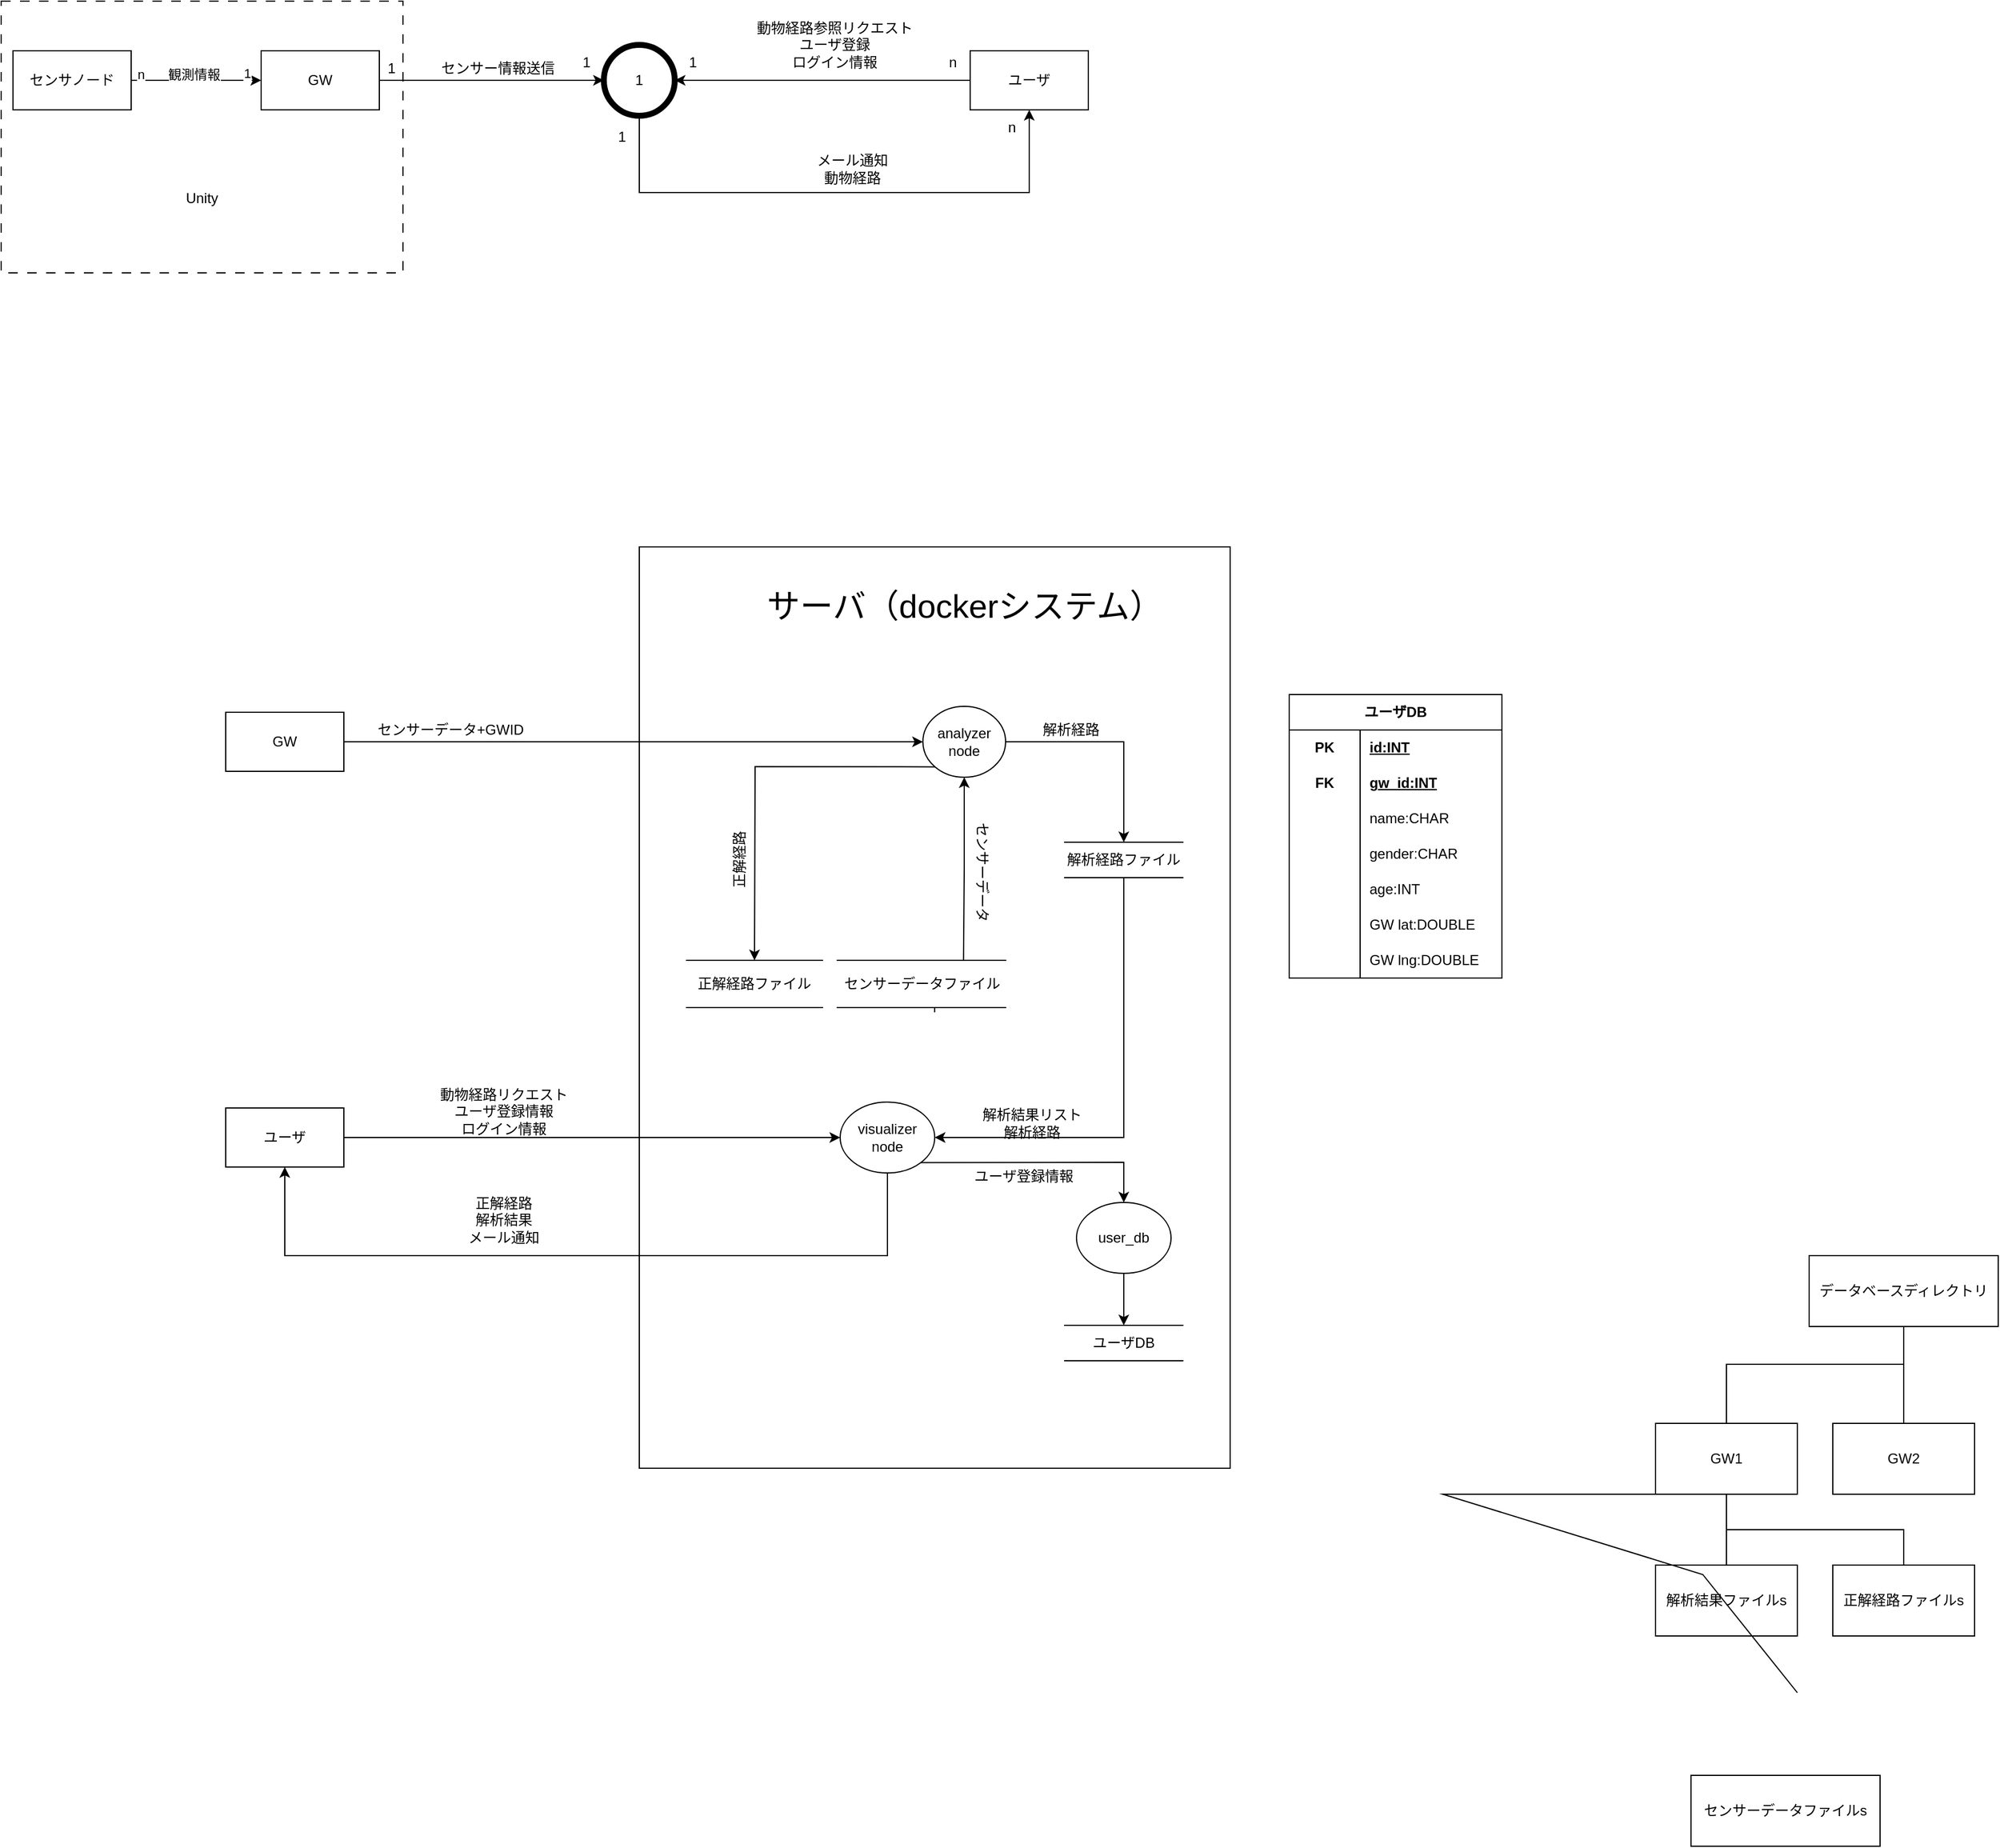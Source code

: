 <mxfile version="22.1.21" type="device">
  <diagram name="ページ1" id="XXqW_BxXPpmcOgEpPx_O">
    <mxGraphModel dx="1584" dy="2376" grid="1" gridSize="10" guides="1" tooltips="1" connect="1" arrows="1" fold="1" page="1" pageScale="1" pageWidth="827" pageHeight="1169" math="0" shadow="0">
      <root>
        <mxCell id="0" />
        <mxCell id="1" parent="0" />
        <mxCell id="lw04s7_Prw4xMDto7huJ-26" value="f" style="rounded=0;whiteSpace=wrap;html=1;" vertex="1" parent="1">
          <mxGeometry x="550" y="480" width="500" height="780" as="geometry" />
        </mxCell>
        <mxCell id="lw04s7_Prw4xMDto7huJ-3" value="" style="verticalLabelPosition=bottom;verticalAlign=top;html=1;shape=mxgraph.basic.rect;fillColor2=none;strokeWidth=1;size=20;indent=5;dashed=1;dashPattern=8 8;" vertex="1" parent="1">
          <mxGeometry x="10" y="18" width="340" height="230" as="geometry" />
        </mxCell>
        <mxCell id="QuQZWgEp58oZCpZpvHey-4" value="" style="endArrow=classic;html=1;rounded=0;exitX=1;exitY=0.5;exitDx=0;exitDy=0;" parent="1" source="QuQZWgEp58oZCpZpvHey-6" target="QuQZWgEp58oZCpZpvHey-5" edge="1">
          <mxGeometry width="50" height="50" relative="1" as="geometry">
            <mxPoint x="300" y="240" as="sourcePoint" />
            <mxPoint x="440" y="410" as="targetPoint" />
          </mxGeometry>
        </mxCell>
        <mxCell id="QuQZWgEp58oZCpZpvHey-5" value="1" style="shape=ellipse;html=1;dashed=0;whiteSpace=wrap;aspect=fixed;strokeWidth=5;perimeter=ellipsePerimeter;" parent="1" vertex="1">
          <mxGeometry x="520" y="55" width="60" height="60" as="geometry" />
        </mxCell>
        <mxCell id="QuQZWgEp58oZCpZpvHey-6" value="GW" style="html=1;dashed=0;whiteSpace=wrap;" parent="1" vertex="1">
          <mxGeometry x="230" y="60" width="100" height="50" as="geometry" />
        </mxCell>
        <mxCell id="QuQZWgEp58oZCpZpvHey-10" value="1" style="text;html=1;align=center;verticalAlign=middle;resizable=0;points=[];autosize=1;strokeColor=none;fillColor=none;" parent="1" vertex="1">
          <mxGeometry x="490" y="55" width="30" height="30" as="geometry" />
        </mxCell>
        <mxCell id="QuQZWgEp58oZCpZpvHey-12" value="センサー情報送信" style="text;html=1;align=center;verticalAlign=middle;resizable=0;points=[];autosize=1;strokeColor=none;fillColor=none;" parent="1" vertex="1">
          <mxGeometry x="370" y="60" width="120" height="30" as="geometry" />
        </mxCell>
        <mxCell id="QuQZWgEp58oZCpZpvHey-13" value="ユーザ" style="html=1;dashed=0;whiteSpace=wrap;" parent="1" vertex="1">
          <mxGeometry x="830" y="60" width="100" height="50" as="geometry" />
        </mxCell>
        <mxCell id="QuQZWgEp58oZCpZpvHey-16" value="1" style="text;html=1;align=center;verticalAlign=middle;resizable=0;points=[];autosize=1;strokeColor=none;fillColor=none;" parent="1" vertex="1">
          <mxGeometry x="580" y="55" width="30" height="30" as="geometry" />
        </mxCell>
        <mxCell id="QuQZWgEp58oZCpZpvHey-17" value="動物経路参照リクエスト&lt;br&gt;ユーザ登録&lt;br&gt;ログイン情報" style="text;html=1;align=center;verticalAlign=middle;resizable=0;points=[];autosize=1;strokeColor=none;fillColor=none;" parent="1" vertex="1">
          <mxGeometry x="635" y="25" width="160" height="60" as="geometry" />
        </mxCell>
        <mxCell id="QuQZWgEp58oZCpZpvHey-26" value="GW" style="html=1;dashed=0;whiteSpace=wrap;" parent="1" vertex="1">
          <mxGeometry x="200" y="620" width="100" height="50" as="geometry" />
        </mxCell>
        <mxCell id="QuQZWgEp58oZCpZpvHey-27" value="" style="endArrow=classic;html=1;rounded=0;entryX=0;entryY=0.5;entryDx=0;entryDy=0;" parent="1" target="QuQZWgEp58oZCpZpvHey-34" edge="1">
          <mxGeometry width="50" height="50" relative="1" as="geometry">
            <mxPoint x="300" y="645" as="sourcePoint" />
            <mxPoint x="470" y="645" as="targetPoint" />
          </mxGeometry>
        </mxCell>
        <mxCell id="QuQZWgEp58oZCpZpvHey-29" value="センサーデータ+GWID" style="text;html=1;align=center;verticalAlign=middle;resizable=0;points=[];autosize=1;strokeColor=none;fillColor=none;" parent="1" vertex="1">
          <mxGeometry x="315" y="620" width="150" height="30" as="geometry" />
        </mxCell>
        <mxCell id="QuQZWgEp58oZCpZpvHey-31" value="センサーデータファイル" style="html=1;dashed=0;whiteSpace=wrap;shape=partialRectangle;right=0;left=0;" parent="1" vertex="1">
          <mxGeometry x="717.5" y="830" width="142.5" height="40" as="geometry" />
        </mxCell>
        <mxCell id="QuQZWgEp58oZCpZpvHey-33" value="センサーデータ" style="text;html=1;align=center;verticalAlign=middle;resizable=0;points=[];autosize=1;strokeColor=none;fillColor=none;rotation=90;" parent="1" vertex="1">
          <mxGeometry x="785" y="740" width="110" height="30" as="geometry" />
        </mxCell>
        <mxCell id="QuQZWgEp58oZCpZpvHey-34" value="analyzer node" style="shape=ellipse;html=1;dashed=0;whiteSpace=wrap;perimeter=ellipsePerimeter;" parent="1" vertex="1">
          <mxGeometry x="790" y="615" width="70" height="60" as="geometry" />
        </mxCell>
        <mxCell id="QuQZWgEp58oZCpZpvHey-38" value="" style="endArrow=classic;html=1;rounded=0;exitX=0.75;exitY=0;exitDx=0;exitDy=0;entryX=0.5;entryY=1;entryDx=0;entryDy=0;" parent="1" source="QuQZWgEp58oZCpZpvHey-31" target="QuQZWgEp58oZCpZpvHey-34" edge="1">
          <mxGeometry width="50" height="50" relative="1" as="geometry">
            <mxPoint x="490" y="760" as="sourcePoint" />
            <mxPoint x="540" y="710" as="targetPoint" />
            <Array as="points">
              <mxPoint x="825" y="750" />
            </Array>
          </mxGeometry>
        </mxCell>
        <mxCell id="QuQZWgEp58oZCpZpvHey-41" value="解析経路ファイル" style="html=1;dashed=0;whiteSpace=wrap;shape=partialRectangle;right=0;left=0;" parent="1" vertex="1">
          <mxGeometry x="910" y="730" width="100" height="30" as="geometry" />
        </mxCell>
        <mxCell id="QuQZWgEp58oZCpZpvHey-42" value="" style="endArrow=classic;html=1;rounded=0;exitX=1;exitY=0.5;exitDx=0;exitDy=0;entryX=0.5;entryY=0;entryDx=0;entryDy=0;" parent="1" source="QuQZWgEp58oZCpZpvHey-34" target="QuQZWgEp58oZCpZpvHey-41" edge="1">
          <mxGeometry width="50" height="50" relative="1" as="geometry">
            <mxPoint x="590" y="760" as="sourcePoint" />
            <mxPoint x="640" y="710" as="targetPoint" />
            <Array as="points">
              <mxPoint x="960" y="645" />
            </Array>
          </mxGeometry>
        </mxCell>
        <mxCell id="QuQZWgEp58oZCpZpvHey-43" value="解析経路" style="text;html=1;align=center;verticalAlign=middle;resizable=0;points=[];autosize=1;strokeColor=none;fillColor=none;" parent="1" vertex="1">
          <mxGeometry x="880" y="620" width="70" height="30" as="geometry" />
        </mxCell>
        <mxCell id="QuQZWgEp58oZCpZpvHey-44" value="正解経路ファイル" style="html=1;dashed=0;whiteSpace=wrap;shape=partialRectangle;right=0;left=0;" parent="1" vertex="1">
          <mxGeometry x="590" y="830" width="115" height="40" as="geometry" />
        </mxCell>
        <mxCell id="QuQZWgEp58oZCpZpvHey-45" value="" style="endArrow=classic;html=1;rounded=0;exitX=0;exitY=1;exitDx=0;exitDy=0;entryX=0.5;entryY=0;entryDx=0;entryDy=0;" parent="1" source="QuQZWgEp58oZCpZpvHey-34" target="QuQZWgEp58oZCpZpvHey-44" edge="1">
          <mxGeometry width="50" height="50" relative="1" as="geometry">
            <mxPoint x="580.251" y="662.678" as="sourcePoint" />
            <mxPoint x="640" y="710" as="targetPoint" />
            <Array as="points">
              <mxPoint x="648" y="666" />
            </Array>
          </mxGeometry>
        </mxCell>
        <mxCell id="QuQZWgEp58oZCpZpvHey-46" value="正解経路" style="text;html=1;align=center;verticalAlign=middle;resizable=0;points=[];autosize=1;strokeColor=none;fillColor=none;rotation=270;" parent="1" vertex="1">
          <mxGeometry x="600" y="730" width="70" height="30" as="geometry" />
        </mxCell>
        <mxCell id="QuQZWgEp58oZCpZpvHey-47" value="visualizer node" style="shape=ellipse;html=1;dashed=0;whiteSpace=wrap;perimeter=ellipsePerimeter;" parent="1" vertex="1">
          <mxGeometry x="720" y="950" width="80" height="60" as="geometry" />
        </mxCell>
        <mxCell id="QuQZWgEp58oZCpZpvHey-49" value="" style="edgeStyle=orthogonalEdgeStyle;rounded=0;orthogonalLoop=1;jettySize=auto;html=1;" parent="1" source="QuQZWgEp58oZCpZpvHey-48" target="QuQZWgEp58oZCpZpvHey-47" edge="1">
          <mxGeometry relative="1" as="geometry" />
        </mxCell>
        <mxCell id="QuQZWgEp58oZCpZpvHey-48" value="ユーザ" style="html=1;dashed=0;whiteSpace=wrap;" parent="1" vertex="1">
          <mxGeometry x="200" y="955" width="100" height="50" as="geometry" />
        </mxCell>
        <mxCell id="QuQZWgEp58oZCpZpvHey-50" value="動物経路リクエスト&lt;br&gt;ユーザ登録情報&lt;br&gt;ログイン情報" style="text;html=1;align=center;verticalAlign=middle;resizable=0;points=[];autosize=1;strokeColor=none;fillColor=none;" parent="1" vertex="1">
          <mxGeometry x="370" y="928" width="130" height="60" as="geometry" />
        </mxCell>
        <mxCell id="QuQZWgEp58oZCpZpvHey-55" value="" style="endArrow=classic;html=1;rounded=0;exitX=0.5;exitY=1;exitDx=0;exitDy=0;entryX=0.5;entryY=1;entryDx=0;entryDy=0;" parent="1" source="QuQZWgEp58oZCpZpvHey-47" target="QuQZWgEp58oZCpZpvHey-48" edge="1">
          <mxGeometry width="50" height="50" relative="1" as="geometry">
            <mxPoint x="490" y="880" as="sourcePoint" />
            <mxPoint x="540" y="810" as="targetPoint" />
            <Array as="points">
              <mxPoint x="760" y="1080" />
              <mxPoint x="250" y="1080" />
            </Array>
          </mxGeometry>
        </mxCell>
        <mxCell id="QuQZWgEp58oZCpZpvHey-56" value="正解経路&lt;br&gt;解析結果&lt;br&gt;メール通知" style="text;html=1;align=center;verticalAlign=middle;resizable=0;points=[];autosize=1;strokeColor=none;fillColor=none;" parent="1" vertex="1">
          <mxGeometry x="395" y="1020" width="80" height="60" as="geometry" />
        </mxCell>
        <mxCell id="QuQZWgEp58oZCpZpvHey-57" value="" style="endArrow=classic;html=1;rounded=0;exitX=0.5;exitY=1;exitDx=0;exitDy=0;entryX=1;entryY=0.5;entryDx=0;entryDy=0;" parent="1" source="QuQZWgEp58oZCpZpvHey-41" target="QuQZWgEp58oZCpZpvHey-47" edge="1">
          <mxGeometry width="50" height="50" relative="1" as="geometry">
            <mxPoint x="590" y="860" as="sourcePoint" />
            <mxPoint x="640" y="810" as="targetPoint" />
            <Array as="points">
              <mxPoint x="960" y="980" />
            </Array>
          </mxGeometry>
        </mxCell>
        <mxCell id="QuQZWgEp58oZCpZpvHey-58" value="解析結果リスト&lt;br&gt;解析経路" style="text;html=1;align=center;verticalAlign=middle;resizable=0;points=[];autosize=1;strokeColor=none;fillColor=none;" parent="1" vertex="1">
          <mxGeometry x="827" y="948" width="110" height="40" as="geometry" />
        </mxCell>
        <mxCell id="QuQZWgEp58oZCpZpvHey-61" value="ユーザDB" style="html=1;dashed=0;whiteSpace=wrap;shape=partialRectangle;right=0;left=0;" parent="1" vertex="1">
          <mxGeometry x="910" y="1139" width="100" height="30" as="geometry" />
        </mxCell>
        <mxCell id="QuQZWgEp58oZCpZpvHey-62" value="" style="endArrow=classic;html=1;rounded=0;exitX=1;exitY=1;exitDx=0;exitDy=0;entryX=0.5;entryY=0;entryDx=0;entryDy=0;" parent="1" source="QuQZWgEp58oZCpZpvHey-47" target="lw04s7_Prw4xMDto7huJ-24" edge="1">
          <mxGeometry width="50" height="50" relative="1" as="geometry">
            <mxPoint x="590" y="960" as="sourcePoint" />
            <mxPoint x="960" y="1060" as="targetPoint" />
            <Array as="points">
              <mxPoint x="960" y="1001" />
            </Array>
          </mxGeometry>
        </mxCell>
        <mxCell id="QuQZWgEp58oZCpZpvHey-63" value="ユーザ登録情報" style="text;html=1;align=center;verticalAlign=middle;resizable=0;points=[];autosize=1;strokeColor=none;fillColor=none;" parent="1" vertex="1">
          <mxGeometry x="820" y="998" width="110" height="30" as="geometry" />
        </mxCell>
        <mxCell id="CGqRwousHx3kjuioSbcm-82" value="ユーザDB" style="shape=table;startSize=30;container=1;collapsible=1;childLayout=tableLayout;fixedRows=1;rowLines=0;fontStyle=1;align=center;resizeLast=1;html=1;whiteSpace=wrap;" parent="1" vertex="1">
          <mxGeometry x="1100" y="605" width="180" height="240" as="geometry" />
        </mxCell>
        <mxCell id="CGqRwousHx3kjuioSbcm-83" value="" style="shape=tableRow;horizontal=0;startSize=0;swimlaneHead=0;swimlaneBody=0;fillColor=none;collapsible=0;dropTarget=0;points=[[0,0.5],[1,0.5]];portConstraint=eastwest;top=0;left=0;right=0;bottom=0;html=1;" parent="CGqRwousHx3kjuioSbcm-82" vertex="1">
          <mxGeometry y="30" width="180" height="30" as="geometry" />
        </mxCell>
        <mxCell id="CGqRwousHx3kjuioSbcm-84" value="PK" style="shape=partialRectangle;connectable=0;fillColor=none;top=0;left=0;bottom=0;right=0;fontStyle=1;overflow=hidden;html=1;whiteSpace=wrap;" parent="CGqRwousHx3kjuioSbcm-83" vertex="1">
          <mxGeometry width="60" height="30" as="geometry">
            <mxRectangle width="60" height="30" as="alternateBounds" />
          </mxGeometry>
        </mxCell>
        <mxCell id="CGqRwousHx3kjuioSbcm-85" value="id:INT" style="shape=partialRectangle;connectable=0;fillColor=none;top=0;left=0;bottom=0;right=0;align=left;spacingLeft=6;fontStyle=5;overflow=hidden;html=1;whiteSpace=wrap;" parent="CGqRwousHx3kjuioSbcm-83" vertex="1">
          <mxGeometry x="60" width="120" height="30" as="geometry">
            <mxRectangle width="120" height="30" as="alternateBounds" />
          </mxGeometry>
        </mxCell>
        <mxCell id="CGqRwousHx3kjuioSbcm-104" style="shape=tableRow;horizontal=0;startSize=0;swimlaneHead=0;swimlaneBody=0;fillColor=none;collapsible=0;dropTarget=0;points=[[0,0.5],[1,0.5]];portConstraint=eastwest;top=0;left=0;right=0;bottom=0;html=1;fontStyle=1" parent="CGqRwousHx3kjuioSbcm-82" vertex="1">
          <mxGeometry y="60" width="180" height="30" as="geometry" />
        </mxCell>
        <mxCell id="CGqRwousHx3kjuioSbcm-105" value="FK" style="shape=partialRectangle;connectable=0;fillColor=none;top=0;left=0;bottom=0;right=0;fontStyle=1;overflow=hidden;html=1;whiteSpace=wrap;" parent="CGqRwousHx3kjuioSbcm-104" vertex="1">
          <mxGeometry width="60" height="30" as="geometry">
            <mxRectangle width="60" height="30" as="alternateBounds" />
          </mxGeometry>
        </mxCell>
        <mxCell id="CGqRwousHx3kjuioSbcm-106" value="gw_id:INT" style="shape=partialRectangle;connectable=0;fillColor=none;top=0;left=0;bottom=0;right=0;align=left;spacingLeft=6;fontStyle=5;overflow=hidden;html=1;whiteSpace=wrap;" parent="CGqRwousHx3kjuioSbcm-104" vertex="1">
          <mxGeometry x="60" width="120" height="30" as="geometry">
            <mxRectangle width="120" height="30" as="alternateBounds" />
          </mxGeometry>
        </mxCell>
        <mxCell id="CGqRwousHx3kjuioSbcm-89" value="" style="shape=tableRow;horizontal=0;startSize=0;swimlaneHead=0;swimlaneBody=0;fillColor=none;collapsible=0;dropTarget=0;points=[[0,0.5],[1,0.5]];portConstraint=eastwest;top=0;left=0;right=0;bottom=0;html=1;" parent="CGqRwousHx3kjuioSbcm-82" vertex="1">
          <mxGeometry y="90" width="180" height="30" as="geometry" />
        </mxCell>
        <mxCell id="CGqRwousHx3kjuioSbcm-90" value="" style="shape=partialRectangle;connectable=0;fillColor=none;top=0;left=0;bottom=0;right=0;editable=1;overflow=hidden;html=1;whiteSpace=wrap;" parent="CGqRwousHx3kjuioSbcm-89" vertex="1">
          <mxGeometry width="60" height="30" as="geometry">
            <mxRectangle width="60" height="30" as="alternateBounds" />
          </mxGeometry>
        </mxCell>
        <mxCell id="CGqRwousHx3kjuioSbcm-91" value="name:CHAR" style="shape=partialRectangle;connectable=0;fillColor=none;top=0;left=0;bottom=0;right=0;align=left;spacingLeft=6;overflow=hidden;html=1;whiteSpace=wrap;" parent="CGqRwousHx3kjuioSbcm-89" vertex="1">
          <mxGeometry x="60" width="120" height="30" as="geometry">
            <mxRectangle width="120" height="30" as="alternateBounds" />
          </mxGeometry>
        </mxCell>
        <mxCell id="CGqRwousHx3kjuioSbcm-92" value="" style="shape=tableRow;horizontal=0;startSize=0;swimlaneHead=0;swimlaneBody=0;fillColor=none;collapsible=0;dropTarget=0;points=[[0,0.5],[1,0.5]];portConstraint=eastwest;top=0;left=0;right=0;bottom=0;html=1;" parent="CGqRwousHx3kjuioSbcm-82" vertex="1">
          <mxGeometry y="120" width="180" height="30" as="geometry" />
        </mxCell>
        <mxCell id="CGqRwousHx3kjuioSbcm-93" value="" style="shape=partialRectangle;connectable=0;fillColor=none;top=0;left=0;bottom=0;right=0;editable=1;overflow=hidden;html=1;whiteSpace=wrap;" parent="CGqRwousHx3kjuioSbcm-92" vertex="1">
          <mxGeometry width="60" height="30" as="geometry">
            <mxRectangle width="60" height="30" as="alternateBounds" />
          </mxGeometry>
        </mxCell>
        <mxCell id="CGqRwousHx3kjuioSbcm-94" value="gender:CHAR" style="shape=partialRectangle;connectable=0;fillColor=none;top=0;left=0;bottom=0;right=0;align=left;spacingLeft=6;overflow=hidden;html=1;whiteSpace=wrap;" parent="CGqRwousHx3kjuioSbcm-92" vertex="1">
          <mxGeometry x="60" width="120" height="30" as="geometry">
            <mxRectangle width="120" height="30" as="alternateBounds" />
          </mxGeometry>
        </mxCell>
        <mxCell id="CGqRwousHx3kjuioSbcm-101" style="shape=tableRow;horizontal=0;startSize=0;swimlaneHead=0;swimlaneBody=0;fillColor=none;collapsible=0;dropTarget=0;points=[[0,0.5],[1,0.5]];portConstraint=eastwest;top=0;left=0;right=0;bottom=0;html=1;" parent="CGqRwousHx3kjuioSbcm-82" vertex="1">
          <mxGeometry y="150" width="180" height="30" as="geometry" />
        </mxCell>
        <mxCell id="CGqRwousHx3kjuioSbcm-102" style="shape=partialRectangle;connectable=0;fillColor=none;top=0;left=0;bottom=0;right=0;editable=1;overflow=hidden;html=1;whiteSpace=wrap;" parent="CGqRwousHx3kjuioSbcm-101" vertex="1">
          <mxGeometry width="60" height="30" as="geometry">
            <mxRectangle width="60" height="30" as="alternateBounds" />
          </mxGeometry>
        </mxCell>
        <mxCell id="CGqRwousHx3kjuioSbcm-103" value="age:INT" style="shape=partialRectangle;connectable=0;fillColor=none;top=0;left=0;bottom=0;right=0;align=left;spacingLeft=6;overflow=hidden;html=1;whiteSpace=wrap;" parent="CGqRwousHx3kjuioSbcm-101" vertex="1">
          <mxGeometry x="60" width="120" height="30" as="geometry">
            <mxRectangle width="120" height="30" as="alternateBounds" />
          </mxGeometry>
        </mxCell>
        <mxCell id="CGqRwousHx3kjuioSbcm-98" style="shape=tableRow;horizontal=0;startSize=0;swimlaneHead=0;swimlaneBody=0;fillColor=none;collapsible=0;dropTarget=0;points=[[0,0.5],[1,0.5]];portConstraint=eastwest;top=0;left=0;right=0;bottom=0;html=1;" parent="CGqRwousHx3kjuioSbcm-82" vertex="1">
          <mxGeometry y="180" width="180" height="30" as="geometry" />
        </mxCell>
        <mxCell id="CGqRwousHx3kjuioSbcm-99" style="shape=partialRectangle;connectable=0;fillColor=none;top=0;left=0;bottom=0;right=0;editable=1;overflow=hidden;html=1;whiteSpace=wrap;" parent="CGqRwousHx3kjuioSbcm-98" vertex="1">
          <mxGeometry width="60" height="30" as="geometry">
            <mxRectangle width="60" height="30" as="alternateBounds" />
          </mxGeometry>
        </mxCell>
        <mxCell id="CGqRwousHx3kjuioSbcm-100" value="GW lat:DOUBLE" style="shape=partialRectangle;connectable=0;fillColor=none;top=0;left=0;bottom=0;right=0;align=left;spacingLeft=6;overflow=hidden;html=1;whiteSpace=wrap;" parent="CGqRwousHx3kjuioSbcm-98" vertex="1">
          <mxGeometry x="60" width="120" height="30" as="geometry">
            <mxRectangle width="120" height="30" as="alternateBounds" />
          </mxGeometry>
        </mxCell>
        <mxCell id="CGqRwousHx3kjuioSbcm-95" style="shape=tableRow;horizontal=0;startSize=0;swimlaneHead=0;swimlaneBody=0;fillColor=none;collapsible=0;dropTarget=0;points=[[0,0.5],[1,0.5]];portConstraint=eastwest;top=0;left=0;right=0;bottom=0;html=1;" parent="CGqRwousHx3kjuioSbcm-82" vertex="1">
          <mxGeometry y="210" width="180" height="30" as="geometry" />
        </mxCell>
        <mxCell id="CGqRwousHx3kjuioSbcm-96" style="shape=partialRectangle;connectable=0;fillColor=none;top=0;left=0;bottom=0;right=0;editable=1;overflow=hidden;html=1;whiteSpace=wrap;" parent="CGqRwousHx3kjuioSbcm-95" vertex="1">
          <mxGeometry width="60" height="30" as="geometry">
            <mxRectangle width="60" height="30" as="alternateBounds" />
          </mxGeometry>
        </mxCell>
        <mxCell id="CGqRwousHx3kjuioSbcm-97" value="GW lng:DOUBLE" style="shape=partialRectangle;connectable=0;fillColor=none;top=0;left=0;bottom=0;right=0;align=left;spacingLeft=6;overflow=hidden;html=1;whiteSpace=wrap;" parent="CGqRwousHx3kjuioSbcm-95" vertex="1">
          <mxGeometry x="60" width="120" height="30" as="geometry">
            <mxRectangle width="120" height="30" as="alternateBounds" />
          </mxGeometry>
        </mxCell>
        <mxCell id="CGqRwousHx3kjuioSbcm-113" value="データベースディレクトリ" style="rounded=0;whiteSpace=wrap;html=1;" parent="1" vertex="1">
          <mxGeometry x="1540" y="1080" width="160" height="60" as="geometry" />
        </mxCell>
        <mxCell id="CGqRwousHx3kjuioSbcm-114" value="GW1" style="rounded=0;whiteSpace=wrap;html=1;" parent="1" vertex="1">
          <mxGeometry x="1410" y="1222" width="120" height="60" as="geometry" />
        </mxCell>
        <mxCell id="CGqRwousHx3kjuioSbcm-115" value="GW2" style="rounded=0;whiteSpace=wrap;html=1;" parent="1" vertex="1">
          <mxGeometry x="1560" y="1222" width="120" height="60" as="geometry" />
        </mxCell>
        <mxCell id="CGqRwousHx3kjuioSbcm-117" value="" style="endArrow=none;html=1;rounded=0;entryX=0.5;entryY=1;entryDx=0;entryDy=0;exitX=0.5;exitY=0;exitDx=0;exitDy=0;" parent="1" source="CGqRwousHx3kjuioSbcm-114" target="CGqRwousHx3kjuioSbcm-113" edge="1">
          <mxGeometry width="50" height="50" relative="1" as="geometry">
            <mxPoint x="1520" y="1212" as="sourcePoint" />
            <mxPoint x="1570" y="1162" as="targetPoint" />
            <Array as="points">
              <mxPoint x="1470" y="1172" />
              <mxPoint x="1620" y="1172" />
            </Array>
          </mxGeometry>
        </mxCell>
        <mxCell id="CGqRwousHx3kjuioSbcm-118" value="" style="endArrow=none;html=1;rounded=0;exitX=0.5;exitY=0;exitDx=0;exitDy=0;" parent="1" source="CGqRwousHx3kjuioSbcm-115" edge="1">
          <mxGeometry width="50" height="50" relative="1" as="geometry">
            <mxPoint x="1520" y="1212" as="sourcePoint" />
            <mxPoint x="1620" y="1142" as="targetPoint" />
          </mxGeometry>
        </mxCell>
        <mxCell id="CGqRwousHx3kjuioSbcm-119" value="解析結果ファイルs" style="rounded=0;whiteSpace=wrap;html=1;" parent="1" vertex="1">
          <mxGeometry x="1410" y="1342" width="120" height="60" as="geometry" />
        </mxCell>
        <mxCell id="CGqRwousHx3kjuioSbcm-120" value="正解経路ファイルs" style="rounded=0;whiteSpace=wrap;html=1;" parent="1" vertex="1">
          <mxGeometry x="1560" y="1342" width="120" height="60" as="geometry" />
        </mxCell>
        <mxCell id="CGqRwousHx3kjuioSbcm-121" value="センサーデータファイルs" style="rounded=0;whiteSpace=wrap;html=1;" parent="1" vertex="1">
          <mxGeometry x="1440" y="1520" width="160" height="60" as="geometry" />
        </mxCell>
        <mxCell id="CGqRwousHx3kjuioSbcm-122" value="" style="endArrow=none;html=1;rounded=0;entryX=0.5;entryY=1;entryDx=0;entryDy=0;" parent="1" target="CGqRwousHx3kjuioSbcm-114" edge="1">
          <mxGeometry width="50" height="50" relative="1" as="geometry">
            <mxPoint x="1530" y="1450" as="sourcePoint" />
            <mxPoint x="970" y="1242" as="targetPoint" />
            <Array as="points">
              <mxPoint x="1450" y="1350" />
              <mxPoint x="1230" y="1282" />
            </Array>
          </mxGeometry>
        </mxCell>
        <mxCell id="CGqRwousHx3kjuioSbcm-123" value="" style="endArrow=none;html=1;rounded=0;entryX=0.5;entryY=1;entryDx=0;entryDy=0;exitX=0.5;exitY=0;exitDx=0;exitDy=0;" parent="1" source="CGqRwousHx3kjuioSbcm-119" target="CGqRwousHx3kjuioSbcm-114" edge="1">
          <mxGeometry width="50" height="50" relative="1" as="geometry">
            <mxPoint x="1160" y="1322" as="sourcePoint" />
            <mxPoint x="1210" y="1272" as="targetPoint" />
          </mxGeometry>
        </mxCell>
        <mxCell id="CGqRwousHx3kjuioSbcm-124" value="" style="endArrow=none;html=1;rounded=0;entryX=0.5;entryY=1;entryDx=0;entryDy=0;exitX=0.5;exitY=0;exitDx=0;exitDy=0;" parent="1" source="CGqRwousHx3kjuioSbcm-120" target="CGqRwousHx3kjuioSbcm-114" edge="1">
          <mxGeometry width="50" height="50" relative="1" as="geometry">
            <mxPoint x="1160" y="1322" as="sourcePoint" />
            <mxPoint x="1210" y="1272" as="targetPoint" />
            <Array as="points">
              <mxPoint x="1620" y="1312" />
              <mxPoint x="1470" y="1312" />
            </Array>
          </mxGeometry>
        </mxCell>
        <mxCell id="lw04s7_Prw4xMDto7huJ-2" value="センサノード" style="html=1;dashed=0;whiteSpace=wrap;" vertex="1" parent="1">
          <mxGeometry x="20" y="60" width="100" height="50" as="geometry" />
        </mxCell>
        <mxCell id="lw04s7_Prw4xMDto7huJ-4" value="" style="endArrow=classic;html=1;rounded=0;entryX=0;entryY=0.5;entryDx=0;entryDy=0;exitX=1;exitY=0.5;exitDx=0;exitDy=0;" edge="1" parent="1" source="lw04s7_Prw4xMDto7huJ-2" target="QuQZWgEp58oZCpZpvHey-6">
          <mxGeometry width="50" height="50" relative="1" as="geometry">
            <mxPoint x="150" y="140" as="sourcePoint" />
            <mxPoint x="230" y="130" as="targetPoint" />
            <Array as="points" />
          </mxGeometry>
        </mxCell>
        <mxCell id="lw04s7_Prw4xMDto7huJ-5" value="n" style="edgeLabel;html=1;align=center;verticalAlign=middle;resizable=0;points=[];" vertex="1" connectable="0" parent="lw04s7_Prw4xMDto7huJ-4">
          <mxGeometry x="-0.867" y="4" relative="1" as="geometry">
            <mxPoint y="-1" as="offset" />
          </mxGeometry>
        </mxCell>
        <mxCell id="lw04s7_Prw4xMDto7huJ-6" value="1" style="edgeLabel;html=1;align=center;verticalAlign=middle;resizable=0;points=[];" vertex="1" connectable="0" parent="lw04s7_Prw4xMDto7huJ-4">
          <mxGeometry x="0.77" y="6" relative="1" as="geometry">
            <mxPoint as="offset" />
          </mxGeometry>
        </mxCell>
        <mxCell id="lw04s7_Prw4xMDto7huJ-7" value="観測情報" style="edgeLabel;html=1;align=center;verticalAlign=middle;resizable=0;points=[];" vertex="1" connectable="0" parent="lw04s7_Prw4xMDto7huJ-4">
          <mxGeometry x="-0.035" y="5" relative="1" as="geometry">
            <mxPoint as="offset" />
          </mxGeometry>
        </mxCell>
        <mxCell id="lw04s7_Prw4xMDto7huJ-8" value="Unity" style="text;html=1;strokeColor=none;fillColor=none;align=center;verticalAlign=middle;whiteSpace=wrap;rounded=0;" vertex="1" parent="1">
          <mxGeometry x="150" y="170" width="60" height="30" as="geometry" />
        </mxCell>
        <mxCell id="lw04s7_Prw4xMDto7huJ-10" value="1" style="text;html=1;align=center;verticalAlign=middle;resizable=0;points=[];autosize=1;strokeColor=none;fillColor=none;" vertex="1" parent="1">
          <mxGeometry x="325" y="60" width="30" height="30" as="geometry" />
        </mxCell>
        <mxCell id="lw04s7_Prw4xMDto7huJ-16" value="" style="endArrow=classic;html=1;rounded=0;exitX=0;exitY=0.5;exitDx=0;exitDy=0;entryX=1;entryY=0.5;entryDx=0;entryDy=0;" edge="1" parent="1" source="QuQZWgEp58oZCpZpvHey-13" target="QuQZWgEp58oZCpZpvHey-5">
          <mxGeometry width="50" height="50" relative="1" as="geometry">
            <mxPoint x="780" y="120" as="sourcePoint" />
            <mxPoint x="700" y="210" as="targetPoint" />
          </mxGeometry>
        </mxCell>
        <mxCell id="lw04s7_Prw4xMDto7huJ-17" value="n" style="text;html=1;align=center;verticalAlign=middle;resizable=0;points=[];autosize=1;strokeColor=none;fillColor=none;" vertex="1" parent="1">
          <mxGeometry x="800" y="55" width="30" height="30" as="geometry" />
        </mxCell>
        <mxCell id="lw04s7_Prw4xMDto7huJ-18" value="" style="endArrow=classic;html=1;rounded=0;exitX=0.5;exitY=1;exitDx=0;exitDy=0;entryX=0.5;entryY=1;entryDx=0;entryDy=0;" edge="1" parent="1" source="QuQZWgEp58oZCpZpvHey-5" target="QuQZWgEp58oZCpZpvHey-13">
          <mxGeometry width="50" height="50" relative="1" as="geometry">
            <mxPoint x="838.5" y="200" as="sourcePoint" />
            <mxPoint x="591.5" y="200" as="targetPoint" />
            <Array as="points">
              <mxPoint x="550" y="180" />
              <mxPoint x="880" y="180" />
            </Array>
          </mxGeometry>
        </mxCell>
        <mxCell id="lw04s7_Prw4xMDto7huJ-19" value="メール通知&lt;br&gt;動物経路" style="text;html=1;align=center;verticalAlign=middle;resizable=0;points=[];autosize=1;strokeColor=none;fillColor=none;" vertex="1" parent="1">
          <mxGeometry x="690" y="140" width="80" height="40" as="geometry" />
        </mxCell>
        <mxCell id="lw04s7_Prw4xMDto7huJ-20" value="1" style="text;html=1;align=center;verticalAlign=middle;resizable=0;points=[];autosize=1;strokeColor=none;fillColor=none;" vertex="1" parent="1">
          <mxGeometry x="520" y="118" width="30" height="30" as="geometry" />
        </mxCell>
        <mxCell id="lw04s7_Prw4xMDto7huJ-21" value="n" style="text;html=1;align=center;verticalAlign=middle;resizable=0;points=[];autosize=1;strokeColor=none;fillColor=none;" vertex="1" parent="1">
          <mxGeometry x="850" y="110" width="30" height="30" as="geometry" />
        </mxCell>
        <mxCell id="lw04s7_Prw4xMDto7huJ-25" value="" style="edgeStyle=orthogonalEdgeStyle;rounded=0;orthogonalLoop=1;jettySize=auto;html=1;" edge="1" parent="1" source="lw04s7_Prw4xMDto7huJ-24" target="QuQZWgEp58oZCpZpvHey-61">
          <mxGeometry relative="1" as="geometry" />
        </mxCell>
        <mxCell id="lw04s7_Prw4xMDto7huJ-24" value="user_db" style="shape=ellipse;html=1;dashed=0;whiteSpace=wrap;perimeter=ellipsePerimeter;" vertex="1" parent="1">
          <mxGeometry x="920" y="1035" width="80" height="60" as="geometry" />
        </mxCell>
        <mxCell id="lw04s7_Prw4xMDto7huJ-27" value="&lt;font style=&quot;font-size: 28px;&quot;&gt;サーバ（dockerシステム）&lt;/font&gt;" style="text;html=1;strokeColor=none;fillColor=none;align=center;verticalAlign=middle;whiteSpace=wrap;rounded=0;" vertex="1" parent="1">
          <mxGeometry x="642.5" y="490" width="365" height="80" as="geometry" />
        </mxCell>
      </root>
    </mxGraphModel>
  </diagram>
</mxfile>
